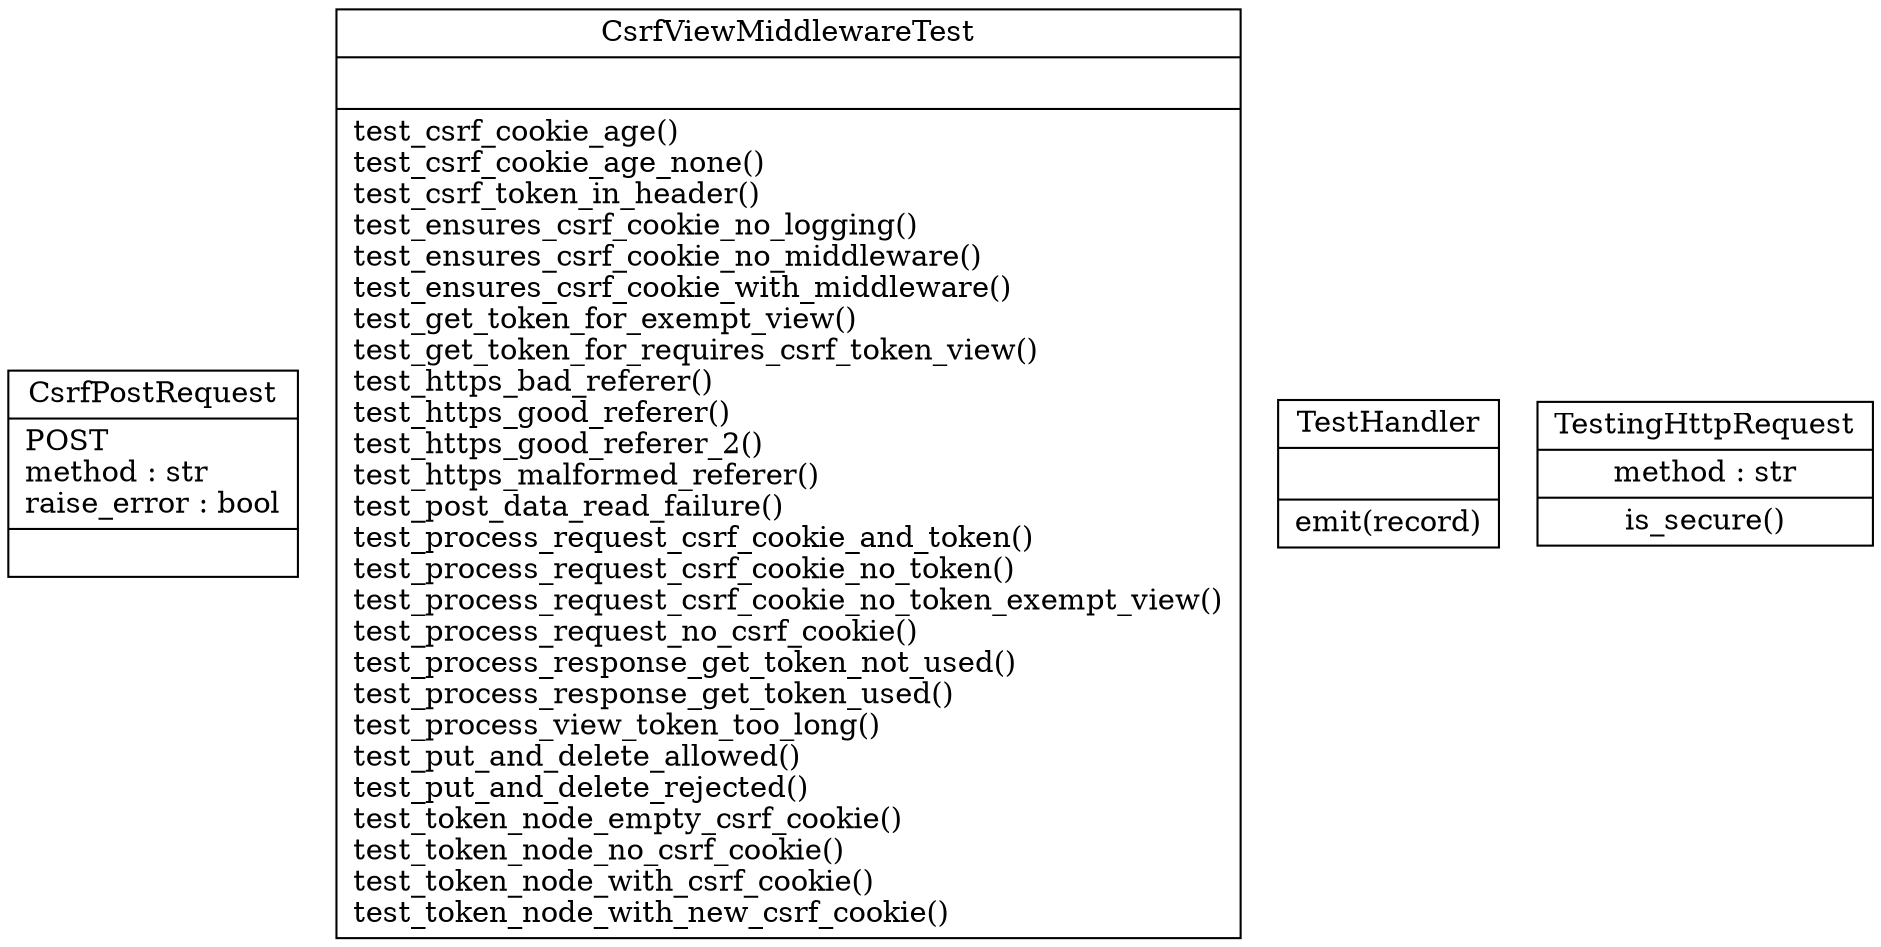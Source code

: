 digraph "classes_15" {
rankdir=BT
charset="utf-8"
"csrf_tests.tests.CsrfViewMiddlewareTest.test_post_data_read_failure.CsrfPostRequest" [color="black", fontcolor="black", label=<{CsrfPostRequest|POST<br ALIGN="LEFT"/>method : str<br ALIGN="LEFT"/>raise_error : bool<br ALIGN="LEFT"/>|}>, shape="record", style="solid"];
"csrf_tests.tests.CsrfViewMiddlewareTest" [color="black", fontcolor="black", label=<{CsrfViewMiddlewareTest|<br ALIGN="LEFT"/>|test_csrf_cookie_age()<br ALIGN="LEFT"/>test_csrf_cookie_age_none()<br ALIGN="LEFT"/>test_csrf_token_in_header()<br ALIGN="LEFT"/>test_ensures_csrf_cookie_no_logging()<br ALIGN="LEFT"/>test_ensures_csrf_cookie_no_middleware()<br ALIGN="LEFT"/>test_ensures_csrf_cookie_with_middleware()<br ALIGN="LEFT"/>test_get_token_for_exempt_view()<br ALIGN="LEFT"/>test_get_token_for_requires_csrf_token_view()<br ALIGN="LEFT"/>test_https_bad_referer()<br ALIGN="LEFT"/>test_https_good_referer()<br ALIGN="LEFT"/>test_https_good_referer_2()<br ALIGN="LEFT"/>test_https_malformed_referer()<br ALIGN="LEFT"/>test_post_data_read_failure()<br ALIGN="LEFT"/>test_process_request_csrf_cookie_and_token()<br ALIGN="LEFT"/>test_process_request_csrf_cookie_no_token()<br ALIGN="LEFT"/>test_process_request_csrf_cookie_no_token_exempt_view()<br ALIGN="LEFT"/>test_process_request_no_csrf_cookie()<br ALIGN="LEFT"/>test_process_response_get_token_not_used()<br ALIGN="LEFT"/>test_process_response_get_token_used()<br ALIGN="LEFT"/>test_process_view_token_too_long()<br ALIGN="LEFT"/>test_put_and_delete_allowed()<br ALIGN="LEFT"/>test_put_and_delete_rejected()<br ALIGN="LEFT"/>test_token_node_empty_csrf_cookie()<br ALIGN="LEFT"/>test_token_node_no_csrf_cookie()<br ALIGN="LEFT"/>test_token_node_with_csrf_cookie()<br ALIGN="LEFT"/>test_token_node_with_new_csrf_cookie()<br ALIGN="LEFT"/>}>, shape="record", style="solid"];
"csrf_tests.tests.CsrfViewMiddlewareTest.test_ensures_csrf_cookie_no_logging.TestHandler" [color="black", fontcolor="black", label=<{TestHandler|<br ALIGN="LEFT"/>|emit(record)<br ALIGN="LEFT"/>}>, shape="record", style="solid"];
"csrf_tests.tests.TestingHttpRequest" [color="black", fontcolor="black", label=<{TestingHttpRequest|method : str<br ALIGN="LEFT"/>|is_secure()<br ALIGN="LEFT"/>}>, shape="record", style="solid"];
}

